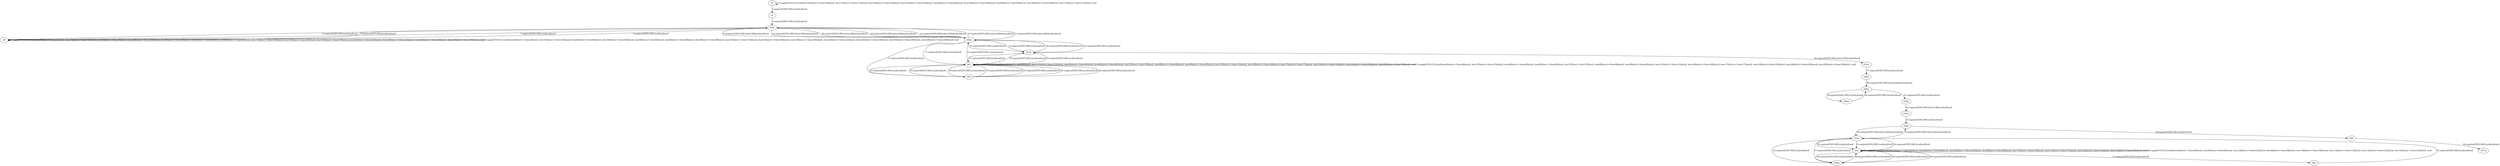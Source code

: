 # Total number of goals covered by this test: 1
# b41 --> b41

digraph g {
"b2" -> "b2" [label = "1-toggle[TOGGLE];/null/door16[false]:=!(door16[false]); door17[false]:=!(door17[false]); door19[false]:=!(door19[false]); door35[false]:=!(door35[false]); door4[false]:=!(door4[false]); door36[false]:=!(door36[false]); door9[false]:=!(door9[false]); door26[false]:=!(door26[false]); door11[false]:=!(door11[false]); /null"];
"b2" -> "b1" [label = "2-explore[EXPLORE];/null/null/null"];
"b1" -> "d36p" [label = "3-explore[EXPLORE];/null/null/null"];
"d36p" -> "b0" [label = "4-explore[EXPLORE];/null/null/null"];
"b0" -> "b0" [label = "5-toggle[TOGGLE];/null/door2[false]:=!(door2[false]); door35[false]:=!(door35[false]); door4[false]:=!(door4[false]); door36[false]:=!(door36[false]); door6[false]:=!(door6[false]); door8[false]:=!(door8[false]); door9[false]:=!(door9[false]); door15[false]:=!(door15[false]); door16[false]:=!(door16[false]); door19[false]:=!(door19[false]); door22[false]:=!(door22[false]); door23[false]:=!(door23[false]); door26[false]:=!(door26[false]); door29[false]:=!(door29[false]); /null"];
"b0" -> "b0" [label = "6-toggle[TOGGLE];/null/door2[false]:=!(door2[false]); door35[false]:=!(door35[false]); door4[false]:=!(door4[false]); door36[false]:=!(door36[false]); door6[false]:=!(door6[false]); door8[false]:=!(door8[false]); door9[false]:=!(door9[false]); door15[false]:=!(door15[false]); door16[false]:=!(door16[false]); door19[false]:=!(door19[false]); door22[false]:=!(door22[false]); door23[false]:=!(door23[false]); door26[false]:=!(door26[false]); door29[false]:=!(door29[false]); /null"];
"b0" -> "d36p" [label = "7-explore[EXPLORE];/null/null/null"];
"d36p" -> "b0" [label = "8-explore[EXPLORE];/null/null/null"];
"b0" -> "d36p" [label = "9-explore[EXPLORE];/null/null/null"];
"d36p" -> "d36m" [label = "10-explore[EXPLORE];/door36[false]/null/null"];
"d36m" -> "b63" [label = "11-explore[EXPLORE];/null/null/null"];
"b63" -> "b63" [label = "12-toggle[TOGGLE];/null/door0[false]:=!(door0[false]); door35[false]:=!(door35[false]); door4[false]:=!(door4[false]); door6[false]:=!(door6[false]); door7[false]:=!(door7[false]); door8[false]:=!(door8[false]); door9[false]:=!(door9[false]); door11[false]:=!(door11[false]); door16[false]:=!(door16[false]); door17[false]:=!(door17[false]); door19[false]:=!(door19[false]); door26[false]:=!(door26[false]); door29[false]:=!(door29[false]); /null"];
"b63" -> "b63" [label = "13-toggle[TOGGLE];/null/door0[false]:=!(door0[false]); door35[false]:=!(door35[false]); door4[false]:=!(door4[false]); door6[false]:=!(door6[false]); door7[false]:=!(door7[false]); door8[false]:=!(door8[false]); door9[false]:=!(door9[false]); door11[false]:=!(door11[false]); door16[false]:=!(door16[false]); door17[false]:=!(door17[false]); door19[false]:=!(door19[false]); door26[false]:=!(door26[false]); door29[false]:=!(door29[false]); /null"];
"b63" -> "b64" [label = "14-explore[EXPLORE];/null/null/null"];
"b64" -> "b63" [label = "15-explore[EXPLORE];/null/null/null"];
"b63" -> "d35p" [label = "16-explore[EXPLORE];/null/null/null"];
"d35p" -> "b63" [label = "17-explore[EXPLORE];/null/null/null"];
"b63" -> "b64" [label = "18-explore[EXPLORE];/null/null/null"];
"b64" -> "b63" [label = "19-explore[EXPLORE];/null/null/null"];
"b63" -> "b64" [label = "20-explore[EXPLORE];/null/null/null"];
"b64" -> "b63" [label = "21-explore[EXPLORE];/null/null/null"];
"b63" -> "d36m" [label = "22-explore[EXPLORE];/null/null/null"];
"d36m" -> "d36p" [label = "23-explore[EXPLORE];/door36[false]/null/null"];
"d36p" -> "d36m" [label = "24-explore[EXPLORE];/door36[false]/null/null"];
"d36m" -> "d36p" [label = "25-explore[EXPLORE];/door36[false]/null/null"];
"d36p" -> "d36m" [label = "26-explore[EXPLORE];/door36[false]/null/null"];
"d36m" -> "b64" [label = "27-explore[EXPLORE];/null/null/null"];
"b64" -> "b63" [label = "28-explore[EXPLORE];/null/null/null"];
"b63" -> "d35p" [label = "29-explore[EXPLORE];/null/null/null"];
"d35p" -> "d36m" [label = "30-explore[EXPLORE];/null/null/null"];
"d36m" -> "d35p" [label = "31-explore[EXPLORE];/null/null/null"];
"d35p" -> "d36m" [label = "32-explore[EXPLORE];/null/null/null"];
"d36m" -> "d36p" [label = "33-explore[EXPLORE];/door36[false]/null/null"];
"d36p" -> "d36m" [label = "34-explore[EXPLORE];/door36[false]/null/null"];
"d36m" -> "d35p" [label = "35-explore[EXPLORE];/null/null/null"];
"d35p" -> "d35m" [label = "36-explore[EXPLORE];/door35[false]/null/null"];
"d35m" -> "d26p" [label = "37-explore[EXPLORE];/null/null/null"];
"d26p" -> "d26m" [label = "38-explore[EXPLORE];/door26[false]/null/null"];
"d26m" -> "d20m" [label = "39-explore[EXPLORE];/null/null/null"];
"d20m" -> "d26m" [label = "40-explore[EXPLORE];/null/null/null"];
"d26m" -> "d19p" [label = "41-explore[EXPLORE];/null/null/null"];
"d19p" -> "d19m" [label = "42-explore[EXPLORE];/door19[false]/null/null"];
"d19m" -> "d16p" [label = "43-explore[EXPLORE];/null/null/null"];
"d16p" -> "d16m" [label = "44-explore[EXPLORE];/door16[false]/null/null"];
"d16m" -> "d28m" [label = "45-explore[EXPLORE];/null/null/null"];
"d28m" -> "b41" [label = "46-explore[EXPLORE];/null/null/null"];
"b41" -> "b41" [label = "47-toggle[TOGGLE];/null/door4[false]:=!(door4[false]); door6[false]:=!(door6[false]); door22[false]:=!(door22[false]); door9[false]:=!(door9[false]); door10[false]:=!(door10[false]); door11[false]:=!(door11[false]); door12[false]:=!(door12[false]); door14[false]:=!(door14[false]); /null"];
"b41" -> "b41" [label = "48-toggle[TOGGLE];/null/door4[false]:=!(door4[false]); door6[false]:=!(door6[false]); door22[false]:=!(door22[false]); door9[false]:=!(door9[false]); door10[false]:=!(door10[false]); door11[false]:=!(door11[false]); door12[false]:=!(door12[false]); door14[false]:=!(door14[false]); /null"];
"b41" -> "d28m" [label = "49-explore[EXPLORE];/null/null/null"];
"d28m" -> "b41" [label = "50-explore[EXPLORE];/null/null/null"];
"b41" -> "d9p" [label = "51-explore[EXPLORE];/null/null/null"];
"d9p" -> "d16m" [label = "52-explore[EXPLORE];/null/null/null"];
"d16m" -> "b41" [label = "53-explore[EXPLORE];/null/null/null"];
"b41" -> "d16m" [label = "54-explore[EXPLORE];/null/null/null"];
"d16m" -> "b41" [label = "55-explore[EXPLORE];/null/null/null"];
"b41" -> "d28m" [label = "56-explore[EXPLORE];/null/null/null"];
"d28m" -> "d16m" [label = "57-explore[EXPLORE];/null/null/null"];
"d16m" -> "d16p" [label = "58-explore[EXPLORE];/door16[false]/null/null"];
"d16p" -> "b89" [label = "59-explore[EXPLORE];/null/null/null"];
"b89" -> "d27m" [label = "60-explore[EXPLORE];/null/null/null"];
}
